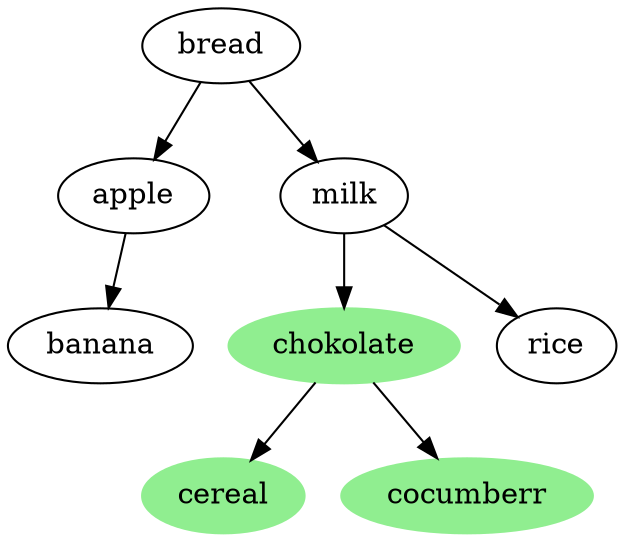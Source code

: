 digraph Words {
subgraph tier1
{
node [color="lightgreen",style="filled",group="tier1"]
cereal
chokolate
cocumberr
}
bread -> apple;
bread -> milk;
apple -> banana;
milk -> chokolate;
milk -> rice;
chokolate -> cereal;
chokolate -> cocumberr;
}
